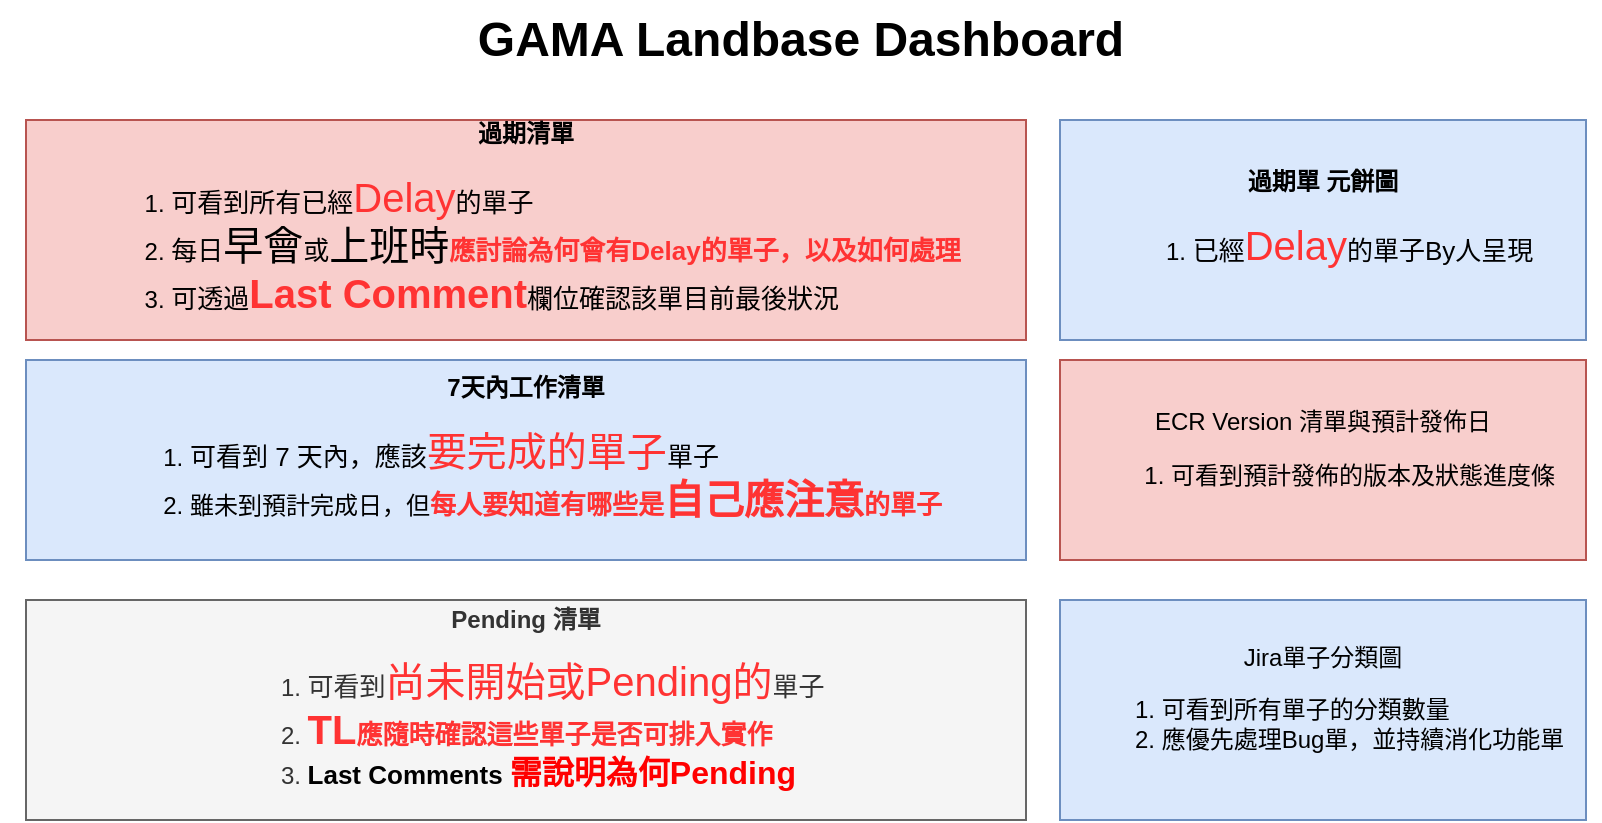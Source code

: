 <mxfile version="12.8.6" type="github">
  <diagram id="M95wfp1Q9Uw5M2g8LMAI" name="第1頁">
    <mxGraphModel dx="1426" dy="745" grid="1" gridSize="10" guides="1" tooltips="1" connect="1" arrows="1" fold="1" page="1" pageScale="1" pageWidth="827" pageHeight="800" math="0" shadow="0">
      <root>
        <mxCell id="0" />
        <mxCell id="1" parent="0" />
        <mxCell id="uwWNamnaWRUTzGGO2uTA-1" value="&lt;b&gt;過期清單&lt;/b&gt;&lt;br&gt;&lt;ol&gt;&lt;li style=&quot;text-align: left&quot;&gt;&lt;span style=&quot;font-size: 13px&quot;&gt;可看到所有已經&lt;/span&gt;&lt;font style=&quot;font-size: 20px&quot; color=&quot;#ff3333&quot;&gt;Delay&lt;/font&gt;&lt;span style=&quot;font-size: 13px&quot;&gt;的單子&lt;/span&gt;&lt;/li&gt;&lt;li style=&quot;text-align: left&quot;&gt;&lt;span style=&quot;font-size: 13px&quot;&gt;每日&lt;/span&gt;&lt;font style=&quot;font-size: 20px&quot;&gt;早會&lt;/font&gt;&lt;span style=&quot;font-size: 13px&quot;&gt;或&lt;/span&gt;&lt;font style=&quot;font-size: 20px&quot;&gt;上班時&lt;/font&gt;&lt;font color=&quot;#ff3333&quot; style=&quot;font-size: 13px&quot;&gt;&lt;b&gt;應討論為何會有Delay的單子，以及如何處理&lt;/b&gt;&lt;/font&gt;&lt;/li&gt;&lt;li style=&quot;text-align: left&quot;&gt;&lt;span style=&quot;font-size: 13px&quot;&gt;可透過&lt;b style=&quot;font-size: 12px&quot;&gt;&lt;font color=&quot;#ff3333&quot; style=&quot;font-size: 20px&quot;&gt;Last Comment&lt;/font&gt;&lt;/b&gt;欄位確認該單目前最後狀況&lt;/span&gt;&lt;/li&gt;&lt;/ol&gt;" style="rounded=0;whiteSpace=wrap;html=1;fillColor=#f8cecc;strokeColor=#b85450;" parent="1" vertex="1">
          <mxGeometry x="23" y="70" width="500" height="110" as="geometry" />
        </mxCell>
        <mxCell id="uwWNamnaWRUTzGGO2uTA-2" value="ECR Version 清單與預計發佈日&lt;br&gt;&lt;div style=&quot;text-align: left&quot;&gt;&lt;ol&gt;&lt;li&gt;可看到預計發佈的版本及狀態進度條&lt;/li&gt;&lt;/ol&gt;&lt;/div&gt;" style="rounded=0;whiteSpace=wrap;html=1;fillColor=#f8cecc;strokeColor=#b85450;" parent="1" vertex="1">
          <mxGeometry x="540" y="190" width="263" height="100" as="geometry" />
        </mxCell>
        <mxCell id="uwWNamnaWRUTzGGO2uTA-4" value="Jira單子分類圖&lt;br&gt;&lt;div style=&quot;text-align: left&quot;&gt;&lt;ol&gt;&lt;li&gt;可看到所有單子的分類數量&lt;/li&gt;&lt;li&gt;應優先處理Bug單，並持續消化功能單&lt;/li&gt;&lt;/ol&gt;&lt;/div&gt;" style="rounded=0;whiteSpace=wrap;html=1;fillColor=#dae8fc;strokeColor=#6c8ebf;" parent="1" vertex="1">
          <mxGeometry x="540" y="310" width="263" height="110" as="geometry" />
        </mxCell>
        <mxCell id="uwWNamnaWRUTzGGO2uTA-5" value="&lt;b&gt;過期單 元餅圖&lt;/b&gt;&lt;br&gt;&lt;ol&gt;&lt;li style=&quot;text-align: left&quot;&gt;&lt;span style=&quot;font-size: 13px&quot;&gt;已經&lt;/span&gt;&lt;font color=&quot;#ff3333&quot; style=&quot;font-size: 20px&quot;&gt;Delay&lt;/font&gt;&lt;span style=&quot;font-size: 13px&quot;&gt;的單子By人呈現&lt;/span&gt;&lt;/li&gt;&lt;/ol&gt;" style="rounded=0;whiteSpace=wrap;html=1;fillColor=#dae8fc;strokeColor=#6c8ebf;" parent="1" vertex="1">
          <mxGeometry x="540" y="70" width="263" height="110" as="geometry" />
        </mxCell>
        <mxCell id="uwWNamnaWRUTzGGO2uTA-6" value="&lt;b&gt;7天內工作清單&lt;/b&gt;&lt;br&gt;&lt;ol&gt;&lt;li style=&quot;text-align: left&quot;&gt;&lt;span style=&quot;font-size: 13px&quot;&gt;可看到 7 天內，應該&lt;/span&gt;&lt;font style=&quot;font-size: 20px&quot; color=&quot;#ff3333&quot;&gt;要完成的單子&lt;/font&gt;&lt;span style=&quot;font-size: 13px&quot;&gt;單子&lt;/span&gt;&lt;/li&gt;&lt;li style=&quot;text-align: left&quot;&gt;雖未到預計完成日，但&lt;b&gt;&lt;font color=&quot;#ff3333&quot;&gt;&lt;span style=&quot;font-size: 13px&quot;&gt;每人要知道有哪些是&lt;/span&gt;&lt;font style=&quot;font-size: 20px&quot;&gt;自己應注意&lt;/font&gt;&lt;span style=&quot;font-size: 13px&quot;&gt;的單子&lt;/span&gt;&lt;/font&gt;&lt;/b&gt;&lt;/li&gt;&lt;/ol&gt;" style="rounded=0;whiteSpace=wrap;html=1;fillColor=#dae8fc;strokeColor=#6c8ebf;" parent="1" vertex="1">
          <mxGeometry x="23" y="190" width="500" height="100" as="geometry" />
        </mxCell>
        <mxCell id="uwWNamnaWRUTzGGO2uTA-7" value="&lt;b&gt;Pending 清單&lt;/b&gt;&lt;br&gt;&lt;ol&gt;&lt;li style=&quot;text-align: left&quot;&gt;&lt;span style=&quot;font-size: 13px&quot;&gt;可看到&lt;/span&gt;&lt;font style=&quot;font-size: 20px&quot; color=&quot;#ff3333&quot;&gt;尚未開始或Pending的&lt;/font&gt;&lt;span style=&quot;font-size: 13px&quot;&gt;單子&lt;/span&gt;&lt;/li&gt;&lt;li style=&quot;text-align: left&quot;&gt;&lt;b&gt;&lt;font color=&quot;#ff3333&quot;&gt;&lt;font style=&quot;font-size: 20px&quot;&gt;TL&lt;/font&gt;&lt;span style=&quot;font-size: 13px&quot;&gt;應隨時確認這些單子是否可排入實作&lt;/span&gt;&lt;/font&gt;&lt;/b&gt;&lt;/li&gt;&lt;li style=&quot;text-align: left&quot;&gt;&lt;b&gt;&lt;font color=&quot;#000000&quot; style=&quot;font-size: 13px&quot;&gt;Last Comments &lt;/font&gt;&lt;font color=&quot;#ff0000&quot; style=&quot;font-size: 16px&quot;&gt;需說明為何Pending&lt;/font&gt;&lt;/b&gt;&lt;/li&gt;&lt;/ol&gt;" style="rounded=0;whiteSpace=wrap;html=1;fillColor=#f5f5f5;strokeColor=#666666;fontColor=#333333;" parent="1" vertex="1">
          <mxGeometry x="23" y="310" width="500" height="110" as="geometry" />
        </mxCell>
        <mxCell id="uwWNamnaWRUTzGGO2uTA-9" value="GAMA Landbase Dashboard" style="text;strokeColor=none;fillColor=none;html=1;fontSize=24;fontStyle=1;verticalAlign=middle;align=center;" parent="1" vertex="1">
          <mxGeometry x="10" y="10" width="800" height="40" as="geometry" />
        </mxCell>
      </root>
    </mxGraphModel>
  </diagram>
</mxfile>
